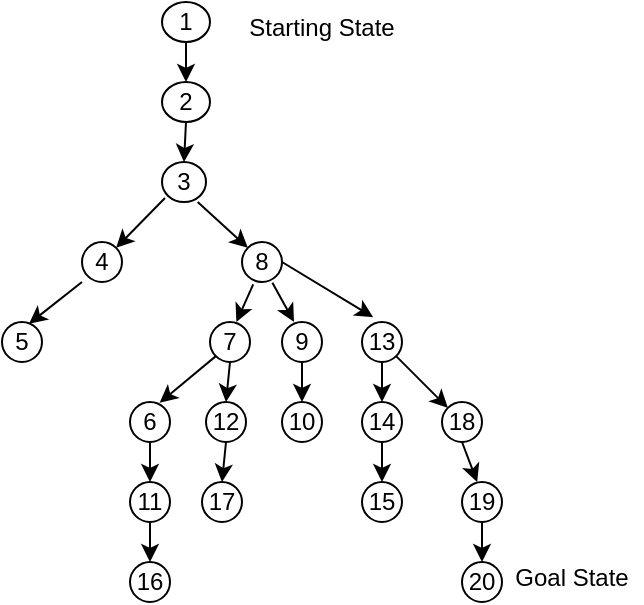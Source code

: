 <mxfile version="22.0.2" type="device">
  <diagram name="Page-1" id="5JpYW_ud_TiHGaiaPXuo">
    <mxGraphModel dx="797" dy="398" grid="1" gridSize="10" guides="1" tooltips="1" connect="1" arrows="1" fold="1" page="1" pageScale="1" pageWidth="827" pageHeight="1169" math="0" shadow="0">
      <root>
        <mxCell id="0" />
        <mxCell id="1" parent="0" />
        <mxCell id="TW_GT3nQe8upLBAacknT-38" value="2" style="ellipse;whiteSpace=wrap;html=1;" vertex="1" parent="1">
          <mxGeometry x="430" y="100" width="24" height="20" as="geometry" />
        </mxCell>
        <mxCell id="TW_GT3nQe8upLBAacknT-39" value="1" style="ellipse;whiteSpace=wrap;html=1;" vertex="1" parent="1">
          <mxGeometry x="430" y="60" width="24" height="20" as="geometry" />
        </mxCell>
        <mxCell id="TW_GT3nQe8upLBAacknT-40" value="" style="endArrow=classic;html=1;rounded=0;exitX=0.5;exitY=1;exitDx=0;exitDy=0;entryX=0.5;entryY=0;entryDx=0;entryDy=0;" edge="1" parent="1" source="TW_GT3nQe8upLBAacknT-39" target="TW_GT3nQe8upLBAacknT-38">
          <mxGeometry width="50" height="50" relative="1" as="geometry">
            <mxPoint x="420" y="170" as="sourcePoint" />
            <mxPoint x="470" y="120" as="targetPoint" />
          </mxGeometry>
        </mxCell>
        <mxCell id="TW_GT3nQe8upLBAacknT-41" value="3" style="ellipse;whiteSpace=wrap;html=1;" vertex="1" parent="1">
          <mxGeometry x="430" y="140" width="22" height="20" as="geometry" />
        </mxCell>
        <mxCell id="TW_GT3nQe8upLBAacknT-42" value="" style="endArrow=classic;html=1;rounded=0;exitX=0.5;exitY=1;exitDx=0;exitDy=0;entryX=0.5;entryY=0;entryDx=0;entryDy=0;" edge="1" parent="1" source="TW_GT3nQe8upLBAacknT-38" target="TW_GT3nQe8upLBAacknT-41">
          <mxGeometry width="50" height="50" relative="1" as="geometry">
            <mxPoint x="440" y="100" as="sourcePoint" />
            <mxPoint x="440" y="120" as="targetPoint" />
          </mxGeometry>
        </mxCell>
        <mxCell id="TW_GT3nQe8upLBAacknT-43" value="4" style="ellipse;whiteSpace=wrap;html=1;" vertex="1" parent="1">
          <mxGeometry x="390" y="180" width="20" height="20" as="geometry" />
        </mxCell>
        <mxCell id="TW_GT3nQe8upLBAacknT-44" value="5" style="ellipse;whiteSpace=wrap;html=1;" vertex="1" parent="1">
          <mxGeometry x="350" y="220" width="20" height="20" as="geometry" />
        </mxCell>
        <mxCell id="TW_GT3nQe8upLBAacknT-45" value="" style="endArrow=classic;html=1;rounded=0;exitX=0.068;exitY=0.9;exitDx=0;exitDy=0;entryX=1;entryY=0;entryDx=0;entryDy=0;exitPerimeter=0;" edge="1" parent="1" source="TW_GT3nQe8upLBAacknT-41" target="TW_GT3nQe8upLBAacknT-43">
          <mxGeometry width="50" height="50" relative="1" as="geometry">
            <mxPoint x="440" y="160" as="sourcePoint" />
            <mxPoint x="440" y="180" as="targetPoint" />
          </mxGeometry>
        </mxCell>
        <mxCell id="TW_GT3nQe8upLBAacknT-46" value="" style="endArrow=classic;html=1;rounded=0;entryX=0.675;entryY=0.043;entryDx=0;entryDy=0;entryPerimeter=0;" edge="1" parent="1" target="TW_GT3nQe8upLBAacknT-44">
          <mxGeometry width="50" height="50" relative="1" as="geometry">
            <mxPoint x="390" y="200" as="sourcePoint" />
            <mxPoint x="344" y="256" as="targetPoint" />
          </mxGeometry>
        </mxCell>
        <mxCell id="TW_GT3nQe8upLBAacknT-47" value="8" style="ellipse;whiteSpace=wrap;html=1;" vertex="1" parent="1">
          <mxGeometry x="470" y="180" width="20" height="20" as="geometry" />
        </mxCell>
        <mxCell id="TW_GT3nQe8upLBAacknT-48" value="" style="endArrow=classic;html=1;rounded=0;exitX=0.811;exitY=1;exitDx=0;exitDy=0;entryX=0;entryY=0;entryDx=0;entryDy=0;exitPerimeter=0;" edge="1" parent="1" source="TW_GT3nQe8upLBAacknT-41" target="TW_GT3nQe8upLBAacknT-47">
          <mxGeometry width="50" height="50" relative="1" as="geometry">
            <mxPoint x="423" y="216" as="sourcePoint" />
            <mxPoint x="354" y="256" as="targetPoint" />
          </mxGeometry>
        </mxCell>
        <mxCell id="TW_GT3nQe8upLBAacknT-49" value="13" style="ellipse;whiteSpace=wrap;html=1;" vertex="1" parent="1">
          <mxGeometry x="530" y="220" width="20" height="20" as="geometry" />
        </mxCell>
        <mxCell id="TW_GT3nQe8upLBAacknT-50" value="9" style="ellipse;whiteSpace=wrap;html=1;" vertex="1" parent="1">
          <mxGeometry x="490" y="220" width="20" height="20" as="geometry" />
        </mxCell>
        <mxCell id="TW_GT3nQe8upLBAacknT-51" value="7" style="ellipse;whiteSpace=wrap;html=1;" vertex="1" parent="1">
          <mxGeometry x="454" y="220" width="20" height="20" as="geometry" />
        </mxCell>
        <mxCell id="TW_GT3nQe8upLBAacknT-52" value="" style="endArrow=classic;html=1;rounded=0;exitX=0.811;exitY=1;exitDx=0;exitDy=0;entryX=0.28;entryY=-0.12;entryDx=0;entryDy=0;exitPerimeter=0;entryPerimeter=0;" edge="1" parent="1" target="TW_GT3nQe8upLBAacknT-49">
          <mxGeometry width="50" height="50" relative="1" as="geometry">
            <mxPoint x="490" y="190" as="sourcePoint" />
            <mxPoint x="515" y="213" as="targetPoint" />
          </mxGeometry>
        </mxCell>
        <mxCell id="TW_GT3nQe8upLBAacknT-53" value="" style="endArrow=classic;html=1;rounded=0;exitX=0.76;exitY=1.02;exitDx=0;exitDy=0;entryX=0.3;entryY=0;entryDx=0;entryDy=0;exitPerimeter=0;entryPerimeter=0;" edge="1" parent="1" source="TW_GT3nQe8upLBAacknT-47" target="TW_GT3nQe8upLBAacknT-50">
          <mxGeometry width="50" height="50" relative="1" as="geometry">
            <mxPoint x="500" y="200" as="sourcePoint" />
            <mxPoint x="546" y="228" as="targetPoint" />
          </mxGeometry>
        </mxCell>
        <mxCell id="TW_GT3nQe8upLBAacknT-54" value="" style="endArrow=classic;html=1;rounded=0;exitX=0.28;exitY=1.06;exitDx=0;exitDy=0;entryX=0.66;entryY=0;entryDx=0;entryDy=0;exitPerimeter=0;entryPerimeter=0;" edge="1" parent="1" source="TW_GT3nQe8upLBAacknT-47" target="TW_GT3nQe8upLBAacknT-51">
          <mxGeometry width="50" height="50" relative="1" as="geometry">
            <mxPoint x="495" y="210" as="sourcePoint" />
            <mxPoint x="506" y="230" as="targetPoint" />
          </mxGeometry>
        </mxCell>
        <mxCell id="TW_GT3nQe8upLBAacknT-55" value="6" style="ellipse;whiteSpace=wrap;html=1;" vertex="1" parent="1">
          <mxGeometry x="414" y="260" width="20" height="20" as="geometry" />
        </mxCell>
        <mxCell id="TW_GT3nQe8upLBAacknT-56" value="12" style="ellipse;whiteSpace=wrap;html=1;" vertex="1" parent="1">
          <mxGeometry x="452" y="260" width="20" height="20" as="geometry" />
        </mxCell>
        <mxCell id="TW_GT3nQe8upLBAacknT-57" value="" style="endArrow=classic;html=1;rounded=0;exitX=0;exitY=1;exitDx=0;exitDy=0;entryX=0.74;entryY=0.02;entryDx=0;entryDy=0;entryPerimeter=0;" edge="1" parent="1" source="TW_GT3nQe8upLBAacknT-51" target="TW_GT3nQe8upLBAacknT-55">
          <mxGeometry width="50" height="50" relative="1" as="geometry">
            <mxPoint x="486" y="211" as="sourcePoint" />
            <mxPoint x="477" y="230" as="targetPoint" />
          </mxGeometry>
        </mxCell>
        <mxCell id="TW_GT3nQe8upLBAacknT-58" value="" style="endArrow=classic;html=1;rounded=0;exitX=0.5;exitY=1;exitDx=0;exitDy=0;entryX=0.5;entryY=0;entryDx=0;entryDy=0;" edge="1" parent="1" source="TW_GT3nQe8upLBAacknT-51" target="TW_GT3nQe8upLBAacknT-56">
          <mxGeometry width="50" height="50" relative="1" as="geometry">
            <mxPoint x="496" y="221" as="sourcePoint" />
            <mxPoint x="487" y="240" as="targetPoint" />
          </mxGeometry>
        </mxCell>
        <mxCell id="TW_GT3nQe8upLBAacknT-59" value="10" style="ellipse;whiteSpace=wrap;html=1;" vertex="1" parent="1">
          <mxGeometry x="490" y="260" width="20" height="20" as="geometry" />
        </mxCell>
        <mxCell id="TW_GT3nQe8upLBAacknT-60" value="" style="endArrow=classic;html=1;rounded=0;exitX=0.5;exitY=1;exitDx=0;exitDy=0;entryX=0.5;entryY=0;entryDx=0;entryDy=0;" edge="1" parent="1" source="TW_GT3nQe8upLBAacknT-50" target="TW_GT3nQe8upLBAacknT-59">
          <mxGeometry width="50" height="50" relative="1" as="geometry">
            <mxPoint x="495" y="210" as="sourcePoint" />
            <mxPoint x="506" y="230" as="targetPoint" />
          </mxGeometry>
        </mxCell>
        <mxCell id="TW_GT3nQe8upLBAacknT-61" value="14" style="ellipse;whiteSpace=wrap;html=1;" vertex="1" parent="1">
          <mxGeometry x="530" y="260" width="20" height="20" as="geometry" />
        </mxCell>
        <mxCell id="TW_GT3nQe8upLBAacknT-62" value="18" style="ellipse;whiteSpace=wrap;html=1;" vertex="1" parent="1">
          <mxGeometry x="570" y="260" width="20" height="20" as="geometry" />
        </mxCell>
        <mxCell id="TW_GT3nQe8upLBAacknT-63" value="" style="endArrow=classic;html=1;rounded=0;exitX=0.5;exitY=1;exitDx=0;exitDy=0;entryX=0.5;entryY=0;entryDx=0;entryDy=0;" edge="1" parent="1" source="TW_GT3nQe8upLBAacknT-49" target="TW_GT3nQe8upLBAacknT-61">
          <mxGeometry width="50" height="50" relative="1" as="geometry">
            <mxPoint x="510" y="250" as="sourcePoint" />
            <mxPoint x="510" y="270" as="targetPoint" />
          </mxGeometry>
        </mxCell>
        <mxCell id="TW_GT3nQe8upLBAacknT-64" value="" style="endArrow=classic;html=1;rounded=0;exitX=1;exitY=1;exitDx=0;exitDy=0;entryX=0;entryY=0;entryDx=0;entryDy=0;" edge="1" parent="1" source="TW_GT3nQe8upLBAacknT-49" target="TW_GT3nQe8upLBAacknT-62">
          <mxGeometry width="50" height="50" relative="1" as="geometry">
            <mxPoint x="520" y="260" as="sourcePoint" />
            <mxPoint x="520" y="280" as="targetPoint" />
          </mxGeometry>
        </mxCell>
        <mxCell id="TW_GT3nQe8upLBAacknT-65" value="11" style="ellipse;whiteSpace=wrap;html=1;" vertex="1" parent="1">
          <mxGeometry x="414" y="300" width="20" height="20" as="geometry" />
        </mxCell>
        <mxCell id="TW_GT3nQe8upLBAacknT-66" value="" style="endArrow=classic;html=1;rounded=0;exitX=0.5;exitY=1;exitDx=0;exitDy=0;entryX=0.5;entryY=0;entryDx=0;entryDy=0;" edge="1" parent="1" source="TW_GT3nQe8upLBAacknT-55" target="TW_GT3nQe8upLBAacknT-65">
          <mxGeometry width="50" height="50" relative="1" as="geometry">
            <mxPoint x="467" y="247" as="sourcePoint" />
            <mxPoint x="439" y="270" as="targetPoint" />
          </mxGeometry>
        </mxCell>
        <mxCell id="TW_GT3nQe8upLBAacknT-67" value="17" style="ellipse;whiteSpace=wrap;html=1;" vertex="1" parent="1">
          <mxGeometry x="450" y="300" width="20" height="20" as="geometry" />
        </mxCell>
        <mxCell id="TW_GT3nQe8upLBAacknT-68" value="" style="endArrow=classic;html=1;rounded=0;exitX=0.5;exitY=1;exitDx=0;exitDy=0;entryX=0.5;entryY=0;entryDx=0;entryDy=0;" edge="1" parent="1" source="TW_GT3nQe8upLBAacknT-56" target="TW_GT3nQe8upLBAacknT-67">
          <mxGeometry width="50" height="50" relative="1" as="geometry">
            <mxPoint x="429" y="290" as="sourcePoint" />
            <mxPoint x="414" y="310" as="targetPoint" />
          </mxGeometry>
        </mxCell>
        <mxCell id="TW_GT3nQe8upLBAacknT-69" value="15" style="ellipse;whiteSpace=wrap;html=1;" vertex="1" parent="1">
          <mxGeometry x="530" y="300" width="20" height="20" as="geometry" />
        </mxCell>
        <mxCell id="TW_GT3nQe8upLBAacknT-70" value="" style="endArrow=classic;html=1;rounded=0;exitX=0.5;exitY=1;exitDx=0;exitDy=0;entryX=0.5;entryY=0;entryDx=0;entryDy=0;" edge="1" parent="1" source="TW_GT3nQe8upLBAacknT-61" target="TW_GT3nQe8upLBAacknT-69">
          <mxGeometry width="50" height="50" relative="1" as="geometry">
            <mxPoint x="472" y="290" as="sourcePoint" />
            <mxPoint x="470" y="310" as="targetPoint" />
          </mxGeometry>
        </mxCell>
        <mxCell id="TW_GT3nQe8upLBAacknT-71" value="19" style="ellipse;whiteSpace=wrap;html=1;" vertex="1" parent="1">
          <mxGeometry x="580" y="300" width="20" height="20" as="geometry" />
        </mxCell>
        <mxCell id="TW_GT3nQe8upLBAacknT-72" value="" style="endArrow=classic;html=1;rounded=0;exitX=0.5;exitY=1;exitDx=0;exitDy=0;entryX=0.38;entryY=0;entryDx=0;entryDy=0;entryPerimeter=0;" edge="1" parent="1" source="TW_GT3nQe8upLBAacknT-62" target="TW_GT3nQe8upLBAacknT-71">
          <mxGeometry width="50" height="50" relative="1" as="geometry">
            <mxPoint x="550" y="290" as="sourcePoint" />
            <mxPoint x="550" y="310" as="targetPoint" />
          </mxGeometry>
        </mxCell>
        <mxCell id="TW_GT3nQe8upLBAacknT-73" value="16" style="ellipse;whiteSpace=wrap;html=1;" vertex="1" parent="1">
          <mxGeometry x="414" y="340" width="20" height="20" as="geometry" />
        </mxCell>
        <mxCell id="TW_GT3nQe8upLBAacknT-74" value="" style="endArrow=classic;html=1;rounded=0;exitX=0.5;exitY=1;exitDx=0;exitDy=0;entryX=0.5;entryY=0;entryDx=0;entryDy=0;" edge="1" parent="1" source="TW_GT3nQe8upLBAacknT-65" target="TW_GT3nQe8upLBAacknT-73">
          <mxGeometry width="50" height="50" relative="1" as="geometry">
            <mxPoint x="434" y="290" as="sourcePoint" />
            <mxPoint x="434" y="310" as="targetPoint" />
          </mxGeometry>
        </mxCell>
        <mxCell id="TW_GT3nQe8upLBAacknT-75" value="20" style="ellipse;whiteSpace=wrap;html=1;" vertex="1" parent="1">
          <mxGeometry x="580" y="340" width="20" height="20" as="geometry" />
        </mxCell>
        <mxCell id="TW_GT3nQe8upLBAacknT-76" value="" style="endArrow=classic;html=1;rounded=0;exitX=0.5;exitY=1;exitDx=0;exitDy=0;entryX=0.5;entryY=0;entryDx=0;entryDy=0;" edge="1" parent="1" source="TW_GT3nQe8upLBAacknT-71" target="TW_GT3nQe8upLBAacknT-75">
          <mxGeometry width="50" height="50" relative="1" as="geometry">
            <mxPoint x="590" y="290" as="sourcePoint" />
            <mxPoint x="598" y="310" as="targetPoint" />
          </mxGeometry>
        </mxCell>
        <mxCell id="TW_GT3nQe8upLBAacknT-78" value="Goal State" style="text;html=1;strokeColor=none;fillColor=none;align=center;verticalAlign=middle;whiteSpace=wrap;rounded=0;" vertex="1" parent="1">
          <mxGeometry x="600" y="340" width="70" height="15" as="geometry" />
        </mxCell>
        <mxCell id="TW_GT3nQe8upLBAacknT-79" value="Starting State" style="text;html=1;strokeColor=none;fillColor=none;align=center;verticalAlign=middle;whiteSpace=wrap;rounded=0;" vertex="1" parent="1">
          <mxGeometry x="470" y="65" width="80" height="15" as="geometry" />
        </mxCell>
      </root>
    </mxGraphModel>
  </diagram>
</mxfile>
